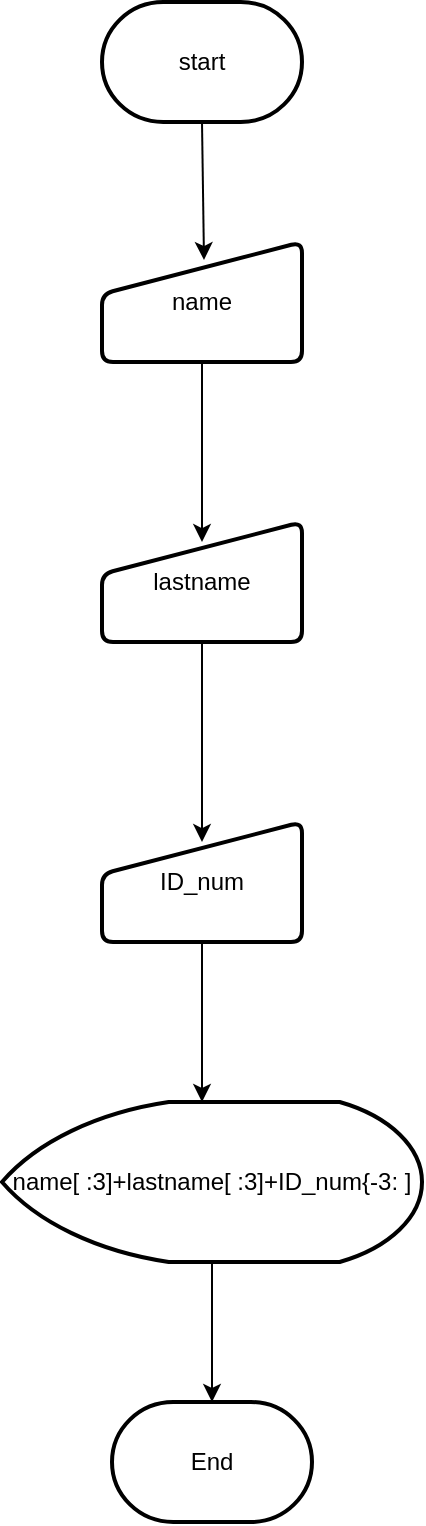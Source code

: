 <mxfile>
    <diagram id="9_B0AHBqwgePeCDIu3zd" name="Page-1">
        <mxGraphModel dx="218" dy="442" grid="1" gridSize="10" guides="1" tooltips="1" connect="1" arrows="1" fold="1" page="1" pageScale="1" pageWidth="1100" pageHeight="1700" math="0" shadow="0">
            <root>
                <mxCell id="0"/>
                <mxCell id="1" parent="0"/>
                <mxCell id="8" style="edgeStyle=none;html=1;exitX=0.5;exitY=1;exitDx=0;exitDy=0;exitPerimeter=0;entryX=0.51;entryY=0.15;entryDx=0;entryDy=0;entryPerimeter=0;fontSize=14;" parent="1" source="2" target="3" edge="1">
                    <mxGeometry relative="1" as="geometry"/>
                </mxCell>
                <mxCell id="2" value="start" style="strokeWidth=2;html=1;shape=mxgraph.flowchart.terminator;whiteSpace=wrap;" parent="1" vertex="1">
                    <mxGeometry x="500" y="60" width="100" height="60" as="geometry"/>
                </mxCell>
                <mxCell id="9" style="edgeStyle=none;html=1;exitX=0.5;exitY=1;exitDx=0;exitDy=0;entryX=0.5;entryY=0.167;entryDx=0;entryDy=0;entryPerimeter=0;fontSize=14;" parent="1" source="3" target="4" edge="1">
                    <mxGeometry relative="1" as="geometry"/>
                </mxCell>
                <mxCell id="3" value="name" style="html=1;strokeWidth=2;shape=manualInput;whiteSpace=wrap;rounded=1;size=26;arcSize=11;" parent="1" vertex="1">
                    <mxGeometry x="500" y="180" width="100" height="60" as="geometry"/>
                </mxCell>
                <mxCell id="10" style="edgeStyle=none;html=1;exitX=0.5;exitY=1;exitDx=0;exitDy=0;entryX=0.5;entryY=0.167;entryDx=0;entryDy=0;entryPerimeter=0;fontSize=14;" parent="1" source="4" target="5" edge="1">
                    <mxGeometry relative="1" as="geometry"/>
                </mxCell>
                <mxCell id="4" value="lastname" style="html=1;strokeWidth=2;shape=manualInput;whiteSpace=wrap;rounded=1;size=26;arcSize=11;" parent="1" vertex="1">
                    <mxGeometry x="500" y="320" width="100" height="60" as="geometry"/>
                </mxCell>
                <mxCell id="11" style="edgeStyle=none;html=1;exitX=0.5;exitY=1;exitDx=0;exitDy=0;fontSize=14;" parent="1" source="5" edge="1">
                    <mxGeometry relative="1" as="geometry">
                        <mxPoint x="550" y="610" as="targetPoint"/>
                    </mxGeometry>
                </mxCell>
                <mxCell id="5" value="ID_num" style="html=1;strokeWidth=2;shape=manualInput;whiteSpace=wrap;rounded=1;size=26;arcSize=11;" parent="1" vertex="1">
                    <mxGeometry x="500" y="470" width="100" height="60" as="geometry"/>
                </mxCell>
                <mxCell id="13" style="edgeStyle=none;html=1;exitX=0.5;exitY=1;exitDx=0;exitDy=0;exitPerimeter=0;entryX=0.5;entryY=0;entryDx=0;entryDy=0;entryPerimeter=0;fontSize=14;" parent="1" source="7" target="12" edge="1">
                    <mxGeometry relative="1" as="geometry"/>
                </mxCell>
                <mxCell id="7" value="name[ :3]+lastname[ :3]+ID_num{-3: ]" style="strokeWidth=2;html=1;shape=mxgraph.flowchart.display;whiteSpace=wrap;" parent="1" vertex="1">
                    <mxGeometry x="450" y="610" width="210" height="80" as="geometry"/>
                </mxCell>
                <mxCell id="12" value="End" style="strokeWidth=2;html=1;shape=mxgraph.flowchart.terminator;whiteSpace=wrap;" parent="1" vertex="1">
                    <mxGeometry x="505" y="760" width="100" height="60" as="geometry"/>
                </mxCell>
            </root>
        </mxGraphModel>
    </diagram>
</mxfile>